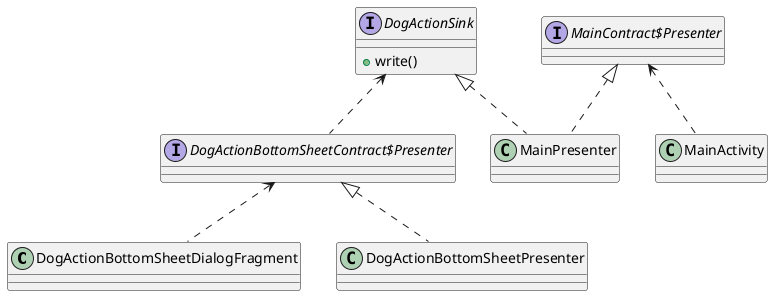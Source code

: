 @startuml 06_Scope

class DogActionBottomSheetDialogFragment
class DogActionBottomSheetPresenter
class MainActivity
class MainPresenter

interface DogActionSink {
    +write()
}
interface "DogActionBottomSheetContract$Presenter"
interface "MainContract$Presenter"

DogActionSink <|.. MainPresenter
"MainContract$Presenter" <|.. MainPresenter
"DogActionBottomSheetContract$Presenter" <|.. DogActionBottomSheetPresenter

"MainContract$Presenter" <.. MainActivity
"DogActionBottomSheetContract$Presenter" <.. DogActionBottomSheetDialogFragment
DogActionSink <.. "DogActionBottomSheetContract$Presenter"

@enduml
